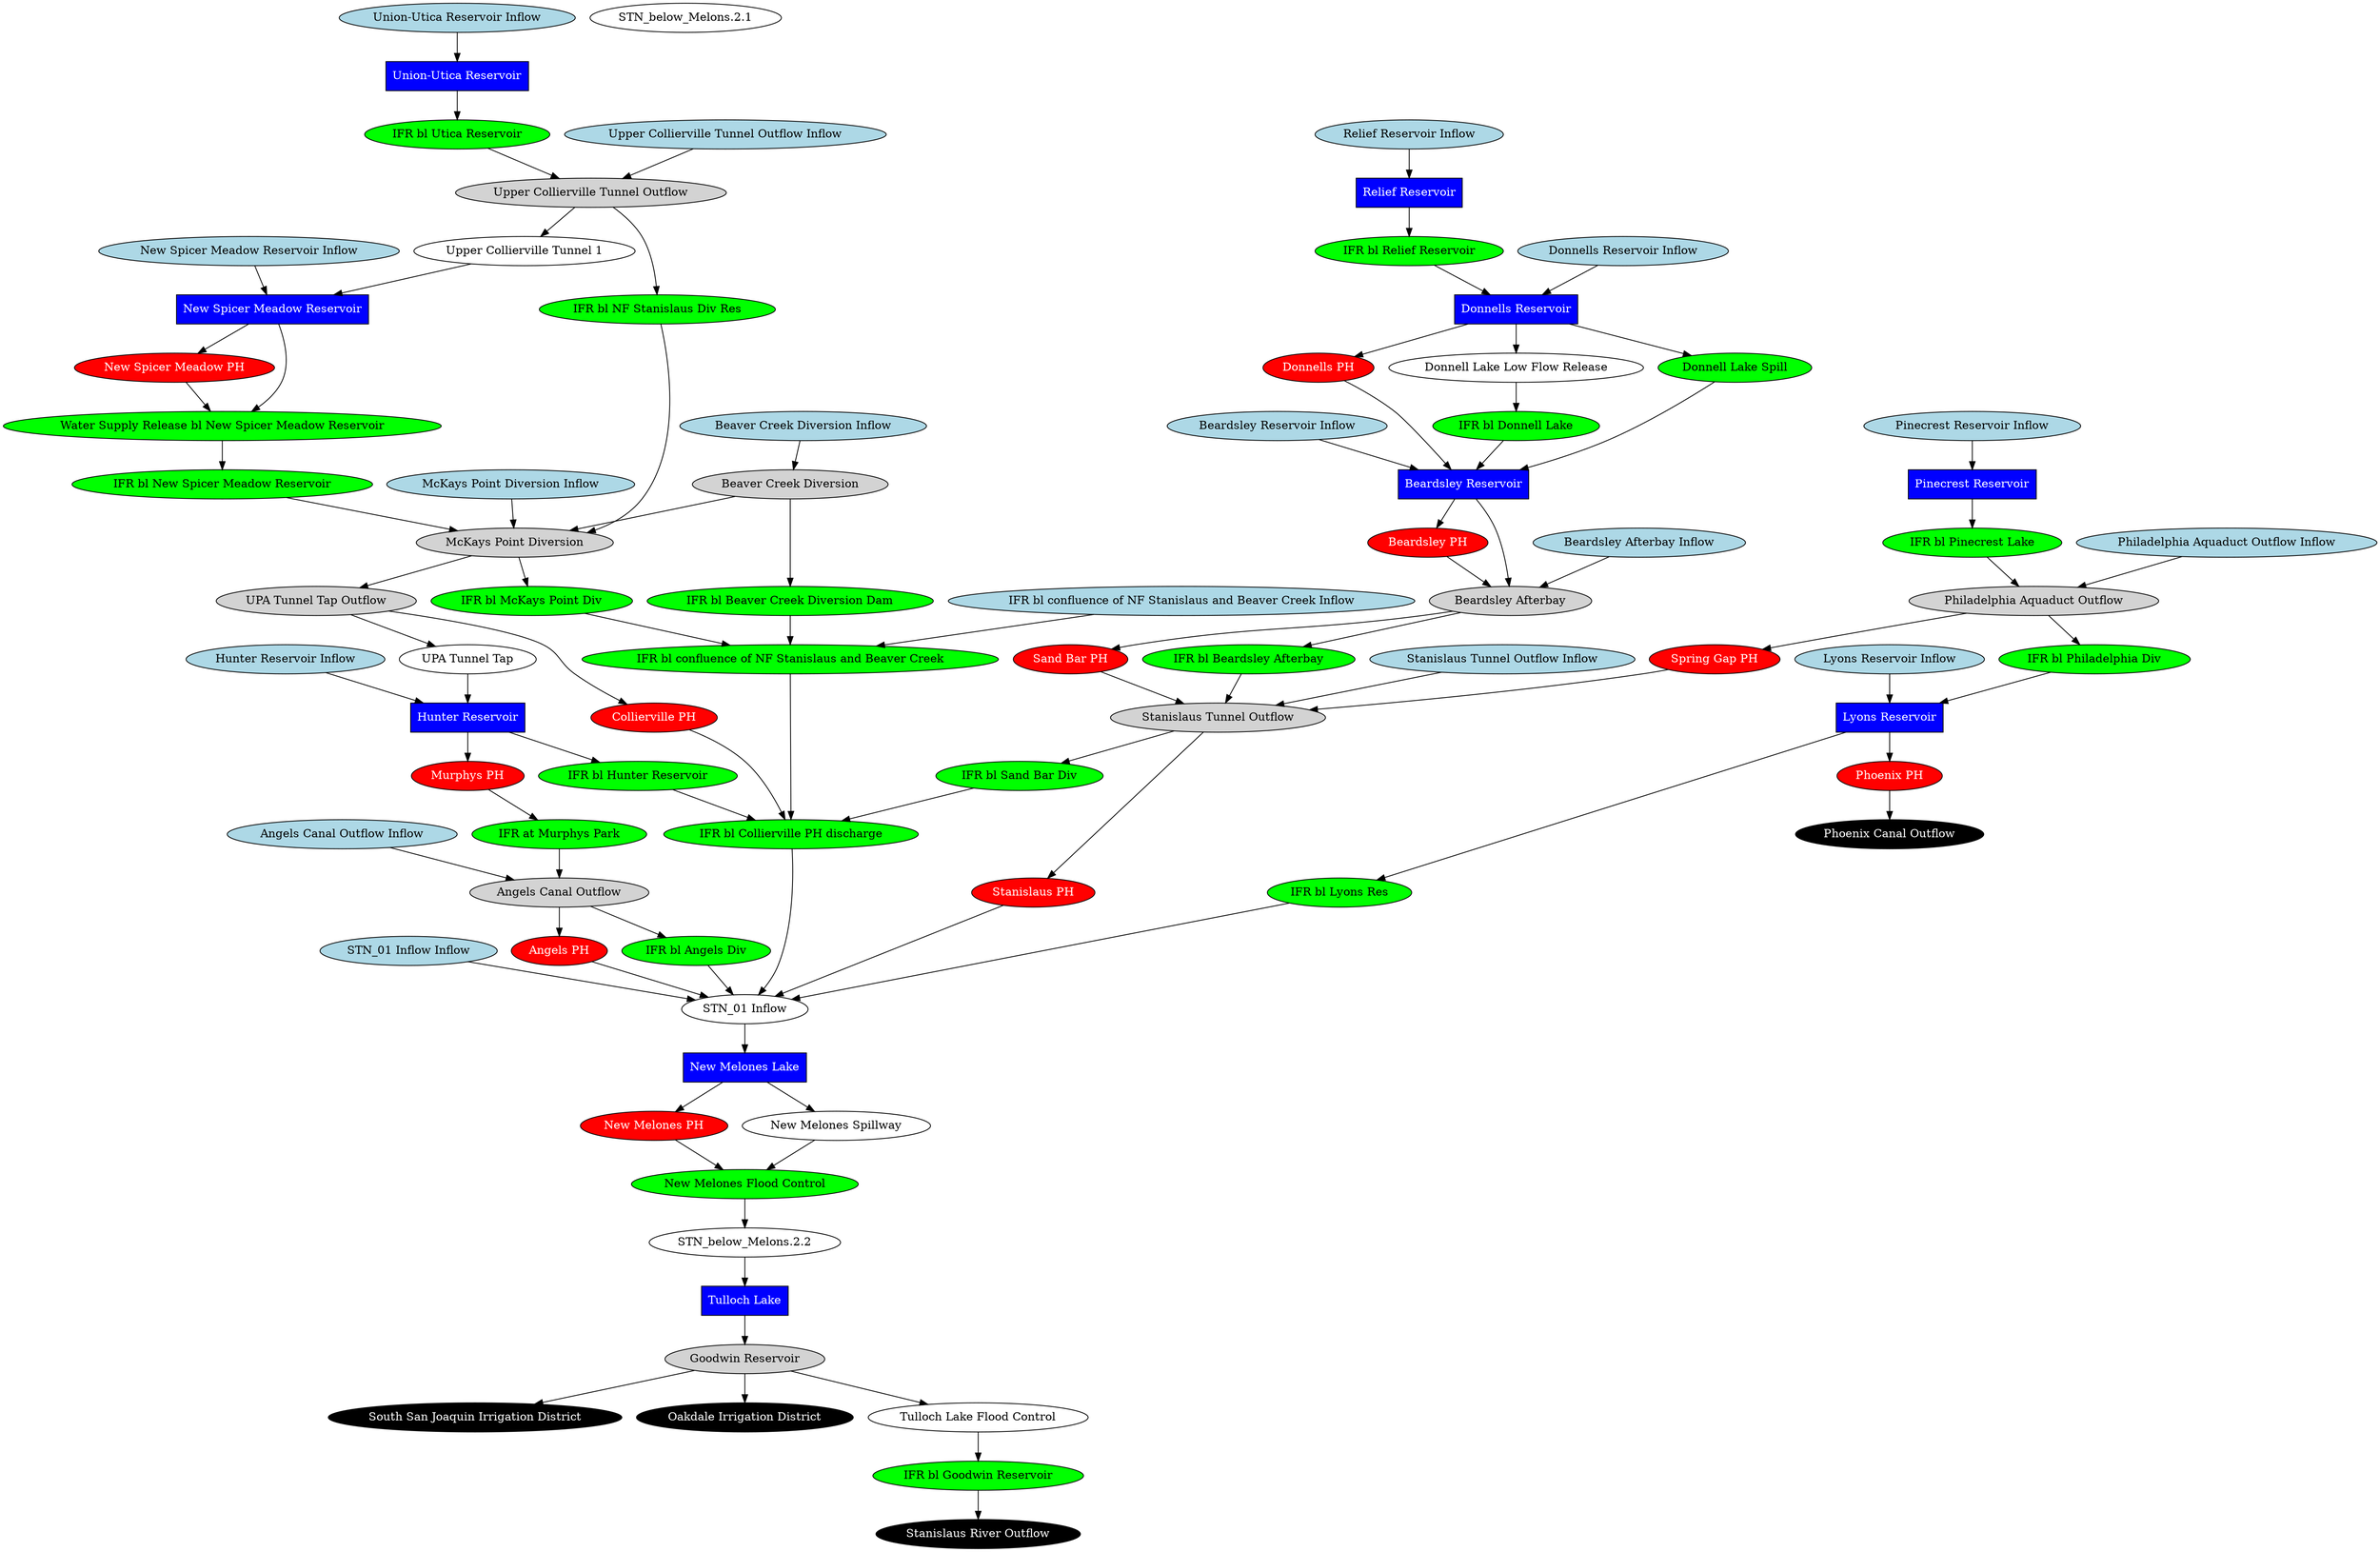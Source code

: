 // stanislaus
digraph stanislaus {
	"STN_01 Inflow Inflow" [fillcolor=lightblue fontcolor=black shape=oval style=filled]
	"Angels Canal Outflow Inflow" [fillcolor=lightblue fontcolor=black shape=oval style=filled]
	"Hunter Reservoir Inflow" [fillcolor=lightblue fontcolor=black shape=oval style=filled]
	"IFR bl confluence of NF Stanislaus and Beaver Creek Inflow" [fillcolor=lightblue fontcolor=black shape=oval style=filled]
	"McKays Point Diversion Inflow" [fillcolor=lightblue fontcolor=black shape=oval style=filled]
	"Upper Collierville Tunnel Outflow Inflow" [fillcolor=lightblue fontcolor=black shape=oval style=filled]
	"Union-Utica Reservoir Inflow" [fillcolor=lightblue fontcolor=black shape=oval style=filled]
	"New Spicer Meadow Reservoir Inflow" [fillcolor=lightblue fontcolor=black shape=oval style=filled]
	"Beaver Creek Diversion Inflow" [fillcolor=lightblue fontcolor=black shape=oval style=filled]
	"Stanislaus Tunnel Outflow Inflow" [fillcolor=lightblue fontcolor=black shape=oval style=filled]
	"Beardsley Afterbay Inflow" [fillcolor=lightblue fontcolor=black shape=oval style=filled]
	"Beardsley Reservoir Inflow" [fillcolor=lightblue fontcolor=black shape=oval style=filled]
	"Donnells Reservoir Inflow" [fillcolor=lightblue fontcolor=black shape=oval style=filled]
	"Relief Reservoir Inflow" [fillcolor=lightblue fontcolor=black shape=oval style=filled]
	"Lyons Reservoir Inflow" [fillcolor=lightblue fontcolor=black shape=oval style=filled]
	"Philadelphia Aquaduct Outflow Inflow" [fillcolor=lightblue fontcolor=black shape=oval style=filled]
	"Pinecrest Reservoir Inflow" [fillcolor=lightblue fontcolor=black shape=oval style=filled]
	"Angels PH" [fillcolor=red fontcolor=white shape=oval style=filled]
	"Angels Canal Outflow" [fillcolor=lightgrey fontcolor=black shape=oval style=filled]
	"Beardsley Reservoir" [fillcolor=blue fontcolor=white shape=rect style=filled]
	"Beardsley PH" [fillcolor=red fontcolor=white shape=oval style=filled]
	"Beaver Creek Diversion" [fillcolor=lightgrey fontcolor=black shape=oval style=filled]
	"Collierville PH" [fillcolor=red fontcolor=white shape=oval style=filled]
	"Donnells PH" [fillcolor=red fontcolor=white shape=oval style=filled]
	"Donnells Reservoir" [fillcolor=blue fontcolor=white shape=rect style=filled]
	"Donnell Lake Low Flow Release" [fillcolor=white fontcolor=black shape=oval style=filled]
	"IFR bl Angels Div" [fillcolor=green fontcolor=black shape=oval style=filled]
	"IFR bl Collierville PH discharge" [fillcolor=green fontcolor=black shape=oval style=filled]
	"IFR at Murphys Park" [fillcolor=green fontcolor=black shape=oval style=filled]
	"IFR bl Donnell Lake" [fillcolor=green fontcolor=black shape=oval style=filled]
	"IFR bl Hunter Reservoir" [fillcolor=green fontcolor=black shape=oval style=filled]
	"IFR bl Lyons Res" [fillcolor=green fontcolor=black shape=oval style=filled]
	"IFR bl McKays Point Div" [fillcolor=green fontcolor=black shape=oval style=filled]
	"Water Supply Release bl New Spicer Meadow Reservoir" [fillcolor=green fontcolor=black shape=oval style=filled]
	"IFR bl New Spicer Meadow Reservoir" [fillcolor=green fontcolor=black shape=oval style=filled]
	"IFR bl Philadelphia Div" [fillcolor=green fontcolor=black shape=oval style=filled]
	"IFR bl Relief Reservoir" [fillcolor=green fontcolor=black shape=oval style=filled]
	"IFR bl Sand Bar Div" [fillcolor=green fontcolor=black shape=oval style=filled]
	"IFR bl NF Stanislaus Div Res" [fillcolor=green fontcolor=black shape=oval style=filled]
	"IFR bl Beaver Creek Diversion Dam" [fillcolor=green fontcolor=black shape=oval style=filled]
	"IFR bl confluence of NF Stanislaus and Beaver Creek" [fillcolor=green fontcolor=black shape=oval style=filled]
	"IFR bl Goodwin Reservoir" [fillcolor=green fontcolor=black shape=oval style=filled]
	"IFR bl Pinecrest Lake" [fillcolor=green fontcolor=black shape=oval style=filled]
	"IFR bl Utica Reservoir" [fillcolor=green fontcolor=black shape=oval style=filled]
	"IFR bl Beardsley Afterbay" [fillcolor=green fontcolor=black shape=oval style=filled]
	"Hunter Reservoir" [fillcolor=blue fontcolor=white shape=rect style=filled]
	"Lyons Reservoir" [fillcolor=blue fontcolor=white shape=rect style=filled]
	"McKays Point Diversion" [fillcolor=lightgrey fontcolor=black shape=oval style=filled]
	"Murphys PH" [fillcolor=red fontcolor=white shape=oval style=filled]
	"New Melones Lake" [fillcolor=blue fontcolor=white shape=rect style=filled]
	"New Melones PH" [fillcolor=red fontcolor=white shape=oval style=filled]
	"New Spicer Meadow Reservoir" [fillcolor=blue fontcolor=white shape=rect style=filled]
	"New Spicer Meadow PH" [fillcolor=red fontcolor=white shape=oval style=filled]
	"Philadelphia Aquaduct Outflow" [fillcolor=lightgrey fontcolor=black shape=oval style=filled]
	"Phoenix Canal Outflow" [fillcolor=black fontcolor=white shape=oval style=filled]
	"Phoenix PH" [fillcolor=red fontcolor=white shape=oval style=filled]
	"Pinecrest Reservoir" [fillcolor=blue fontcolor=white shape=rect style=filled]
	"Relief Reservoir" [fillcolor=blue fontcolor=white shape=rect style=filled]
	"Sand Bar PH" [fillcolor=red fontcolor=white shape=oval style=filled]
	"Beardsley Afterbay" [fillcolor=lightgrey fontcolor=black shape=oval style=filled]
	"Spring Gap PH" [fillcolor=red fontcolor=white shape=oval style=filled]
	"Stanislaus PH" [fillcolor=red fontcolor=white shape=oval style=filled]
	"Stanislaus Tunnel Outflow" [fillcolor=lightgrey fontcolor=black shape=oval style=filled]
	"South San Joaquin Irrigation District" [fillcolor=black fontcolor=white shape=oval style=filled]
	"Oakdale Irrigation District" [fillcolor=black fontcolor=white shape=oval style=filled]
	"Stanislaus River Outflow" [fillcolor=black fontcolor=white shape=oval style=filled]
	"STN_01 Inflow" [fillcolor=white fontcolor=black shape=oval style=filled]
	"Tulloch Lake" [fillcolor=blue fontcolor=white shape=rect style=filled]
	"Tulloch Lake Flood Control" [fillcolor=white fontcolor=black shape=oval style=filled]
	"Donnell Lake Spill" [fillcolor=green fontcolor=black shape=oval style=filled]
	"Goodwin Reservoir" [fillcolor=lightgrey fontcolor=black shape=oval style=filled]
	"Union-Utica Reservoir" [fillcolor=blue fontcolor=white shape=rect style=filled]
	"UPA Tunnel Tap" [fillcolor=white fontcolor=black shape=oval style=filled]
	"UPA Tunnel Tap Outflow" [fillcolor=lightgrey fontcolor=black shape=oval style=filled]
	"Upper Collierville Tunnel Outflow" [fillcolor=lightgrey fontcolor=black shape=oval style=filled]
	"Upper Collierville Tunnel 1" [fillcolor=white fontcolor=black shape=oval style=filled]
	"New Melones Flood Control" [fillcolor=green fontcolor=black shape=oval style=filled]
	"New Melones Spillway" [fillcolor=white fontcolor=black shape=oval style=filled]
	"STN_below_Melons.2.1" [fillcolor=white fontcolor=black shape=oval style=filled]
	"STN_below_Melons.2.2" [fillcolor=white fontcolor=black shape=oval style=filled]
	"Angels Canal Outflow" -> "Angels PH"
	"Angels Canal Outflow" -> "IFR bl Angels Div"
	"Donnells Reservoir" -> "Donnells PH"
	"Donnells Reservoir" -> "Donnell Lake Low Flow Release"
	"Donnell Lake Low Flow Release" -> "IFR bl Donnell Lake"
	"Donnells Reservoir" -> "Donnell Lake Spill"
	"Upper Collierville Tunnel Outflow" -> "IFR bl NF Stanislaus Div Res"
	"McKays Point Diversion" -> "UPA Tunnel Tap Outflow"
	"Hunter Reservoir" -> "IFR bl Hunter Reservoir"
	"Water Supply Release bl New Spicer Meadow Reservoir" -> "IFR bl New Spicer Meadow Reservoir"
	"New Spicer Meadow Reservoir" -> "New Spicer Meadow PH"
	"Philadelphia Aquaduct Outflow" -> "Spring Gap PH"
	"Pinecrest Reservoir" -> "IFR bl Pinecrest Lake"
	"Relief Reservoir" -> "IFR bl Relief Reservoir"
	"Beardsley Afterbay" -> "Sand Bar PH"
	"Stanislaus Tunnel Outflow" -> "Stanislaus PH"
	"STN_01 Inflow Inflow" -> "STN_01 Inflow"
	"McKays Point Diversion" -> "IFR bl McKays Point Div"
	"Union-Utica Reservoir" -> "IFR bl Utica Reservoir"
	"Beardsley Afterbay" -> "IFR bl Beardsley Afterbay"
	"Beardsley Reservoir" -> "Beardsley PH"
	"UPA Tunnel Tap Outflow" -> "UPA Tunnel Tap"
	"UPA Tunnel Tap" -> "Hunter Reservoir"
	"UPA Tunnel Tap Outflow" -> "Collierville PH"
	"Stanislaus Tunnel Outflow" -> "IFR bl Sand Bar Div"
	"Lyons Reservoir" -> "IFR bl Lyons Res"
	"Goodwin Reservoir" -> "Oakdale Irrigation District"
	"Goodwin Reservoir" -> "South San Joaquin Irrigation District"
	"Goodwin Reservoir" -> "Tulloch Lake Flood Control"
	"Tulloch Lake Flood Control" -> "IFR bl Goodwin Reservoir"
	"New Melones Lake" -> "New Melones PH"
	"STN_01 Inflow" -> "New Melones Lake"
	"Upper Collierville Tunnel Outflow" -> "Upper Collierville Tunnel 1"
	"Angels PH" -> "STN_01 Inflow"
	"IFR bl Angels Div" -> "STN_01 Inflow"
	"IFR bl Beaver Creek Diversion Dam" -> "IFR bl confluence of NF Stanislaus and Beaver Creek"
	"Beaver Creek Diversion" -> "IFR bl Beaver Creek Diversion Dam"
	"Beaver Creek Diversion" -> "McKays Point Diversion"
	"Phoenix PH" -> "Phoenix Canal Outflow"
	"New Spicer Meadow Reservoir" -> "Water Supply Release bl New Spicer Meadow Reservoir"
	"New Spicer Meadow PH" -> "Water Supply Release bl New Spicer Meadow Reservoir"
	"Murphys PH" -> "IFR at Murphys Park"
	"IFR bl Sand Bar Div" -> "IFR bl Collierville PH discharge"
	"IFR bl Hunter Reservoir" -> "IFR bl Collierville PH discharge"
	"IFR bl confluence of NF Stanislaus and Beaver Creek" -> "IFR bl Collierville PH discharge"
	"Sand Bar PH" -> "Stanislaus Tunnel Outflow"
	"Philadelphia Aquaduct Outflow" -> "IFR bl Philadelphia Div"
	"IFR bl Lyons Res" -> "STN_01 Inflow"
	"IFR bl Goodwin Reservoir" -> "Stanislaus River Outflow"
	"Angels Canal Outflow Inflow" -> "Angels Canal Outflow"
	"IFR at Murphys Park" -> "Angels Canal Outflow"
	"IFR bl Collierville PH discharge" -> "STN_01 Inflow"
	"Hunter Reservoir Inflow" -> "Hunter Reservoir"
	"IFR bl confluence of NF Stanislaus and Beaver Creek Inflow" -> "IFR bl confluence of NF Stanislaus and Beaver Creek"
	"IFR bl McKays Point Div" -> "IFR bl confluence of NF Stanislaus and Beaver Creek"
	"McKays Point Diversion Inflow" -> "McKays Point Diversion"
	"IFR bl New Spicer Meadow Reservoir" -> "McKays Point Diversion"
	"IFR bl NF Stanislaus Div Res" -> "McKays Point Diversion"
	"Upper Collierville Tunnel Outflow Inflow" -> "Upper Collierville Tunnel Outflow"
	"IFR bl Utica Reservoir" -> "Upper Collierville Tunnel Outflow"
	"Union-Utica Reservoir Inflow" -> "Union-Utica Reservoir"
	"New Spicer Meadow Reservoir Inflow" -> "New Spicer Meadow Reservoir"
	"Beaver Creek Diversion Inflow" -> "Beaver Creek Diversion"
	"Stanislaus Tunnel Outflow Inflow" -> "Stanislaus Tunnel Outflow"
	"IFR bl Beardsley Afterbay" -> "Stanislaus Tunnel Outflow"
	"Beardsley Afterbay Inflow" -> "Beardsley Afterbay"
	"Beardsley Reservoir" -> "Beardsley Afterbay"
	"Beardsley PH" -> "Beardsley Afterbay"
	"Beardsley Reservoir Inflow" -> "Beardsley Reservoir"
	"Donnell Lake Spill" -> "Beardsley Reservoir"
	"IFR bl Donnell Lake" -> "Beardsley Reservoir"
	"Donnells Reservoir Inflow" -> "Donnells Reservoir"
	"Relief Reservoir Inflow" -> "Relief Reservoir"
	"IFR bl Philadelphia Div" -> "Lyons Reservoir"
	"Lyons Reservoir Inflow" -> "Lyons Reservoir"
	"Philadelphia Aquaduct Outflow Inflow" -> "Philadelphia Aquaduct Outflow"
	"IFR bl Pinecrest Lake" -> "Philadelphia Aquaduct Outflow"
	"Pinecrest Reservoir Inflow" -> "Pinecrest Reservoir"
	"IFR bl Relief Reservoir" -> "Donnells Reservoir"
	"Hunter Reservoir" -> "Murphys PH"
	"Donnells PH" -> "Beardsley Reservoir"
	"Upper Collierville Tunnel 1" -> "New Spicer Meadow Reservoir"
	"Collierville PH" -> "IFR bl Collierville PH discharge"
	"Stanislaus PH" -> "STN_01 Inflow"
	"Spring Gap PH" -> "Stanislaus Tunnel Outflow"
	"Lyons Reservoir" -> "Phoenix PH"
	"New Melones Lake" -> "New Melones Spillway"
	"New Melones PH" -> "New Melones Flood Control"
	"New Melones Spillway" -> "New Melones Flood Control"
	"Tulloch Lake" -> "Goodwin Reservoir"
	"STN_below_Melons.2.2" -> "Tulloch Lake"
	"New Melones Flood Control" -> "STN_below_Melons.2.2"
}
